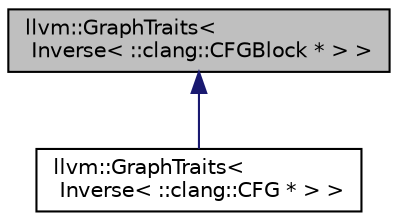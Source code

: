digraph "llvm::GraphTraits&lt; Inverse&lt; ::clang::CFGBlock * &gt; &gt;"
{
 // LATEX_PDF_SIZE
  bgcolor="transparent";
  edge [fontname="Helvetica",fontsize="10",labelfontname="Helvetica",labelfontsize="10"];
  node [fontname="Helvetica",fontsize="10",shape=record];
  Node1 [label="llvm::GraphTraits\<\l Inverse\< ::clang::CFGBlock * \> \>",height=0.2,width=0.4,color="black", fillcolor="grey75", style="filled", fontcolor="black",tooltip=" "];
  Node1 -> Node2 [dir="back",color="midnightblue",fontsize="10",style="solid",fontname="Helvetica"];
  Node2 [label="llvm::GraphTraits\<\l Inverse\< ::clang::CFG * \> \>",height=0.2,width=0.4,color="black",URL="$structllvm_1_1GraphTraits_3_01Inverse_3_01_1_1clang_1_1CFG_01_5_01_4_01_4.html",tooltip=" "];
}
